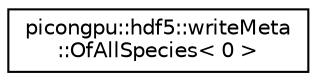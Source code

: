 digraph "Graphical Class Hierarchy"
{
 // LATEX_PDF_SIZE
  edge [fontname="Helvetica",fontsize="10",labelfontname="Helvetica",labelfontsize="10"];
  node [fontname="Helvetica",fontsize="10",shape=record];
  rankdir="LR";
  Node0 [label="picongpu::hdf5::writeMeta\l::OfAllSpecies\< 0 \>",height=0.2,width=0.4,color="black", fillcolor="white", style="filled",URL="$structpicongpu_1_1hdf5_1_1write_meta_1_1_of_all_species_3_010_01_4.html",tooltip="specialization if no species are defined"];
}
